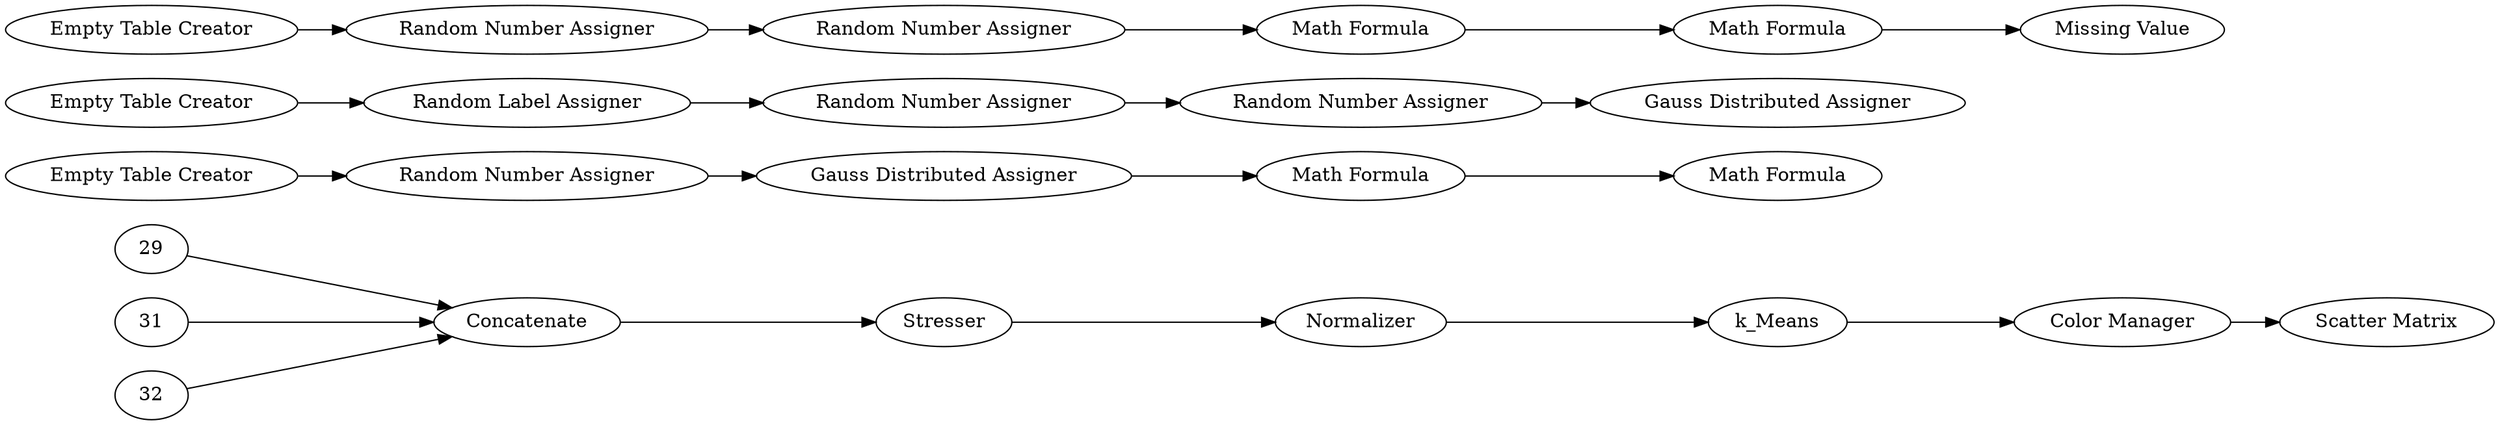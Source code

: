 digraph {
	17 [label="Color Manager"]
	1 [label="Empty Table Creator"]
	3 [label="Gauss Distributed Assigner"]
	5 [label="Random Number Assigner"]
	6 [label="Math Formula"]
	9 [label="Math Formula"]
	30 [label="Scatter Matrix"]
	10 [label="Empty Table Creator"]
	11 [label="Random Label Assigner"]
	12 [label="Random Number Assigner"]
	13 [label="Random Number Assigner"]
	15 [label="Gauss Distributed Assigner"]
	19 [label="Empty Table Creator"]
	21 [label="Random Number Assigner"]
	22 [label="Random Number Assigner"]
	23 [label="Math Formula"]
	24 [label="Math Formula"]
	26 [label="Missing Value"]
	33 [label=Stresser]
	34 [label=k_Means]
	35 [label=Concatenate]
	36 [label=Normalizer]
	1 -> 5
	3 -> 6
	5 -> 3
	6 -> 9
	10 -> 11
	11 -> 12
	12 -> 13
	13 -> 15
	19 -> 21
	21 -> 22
	22 -> 24
	23 -> 26
	24 -> 23
	17 -> 30
	29 -> 35
	31 -> 35
	32 -> 35
	33 -> 36
	34 -> 17
	35 -> 33
	36 -> 34
	rankdir=LR
}

